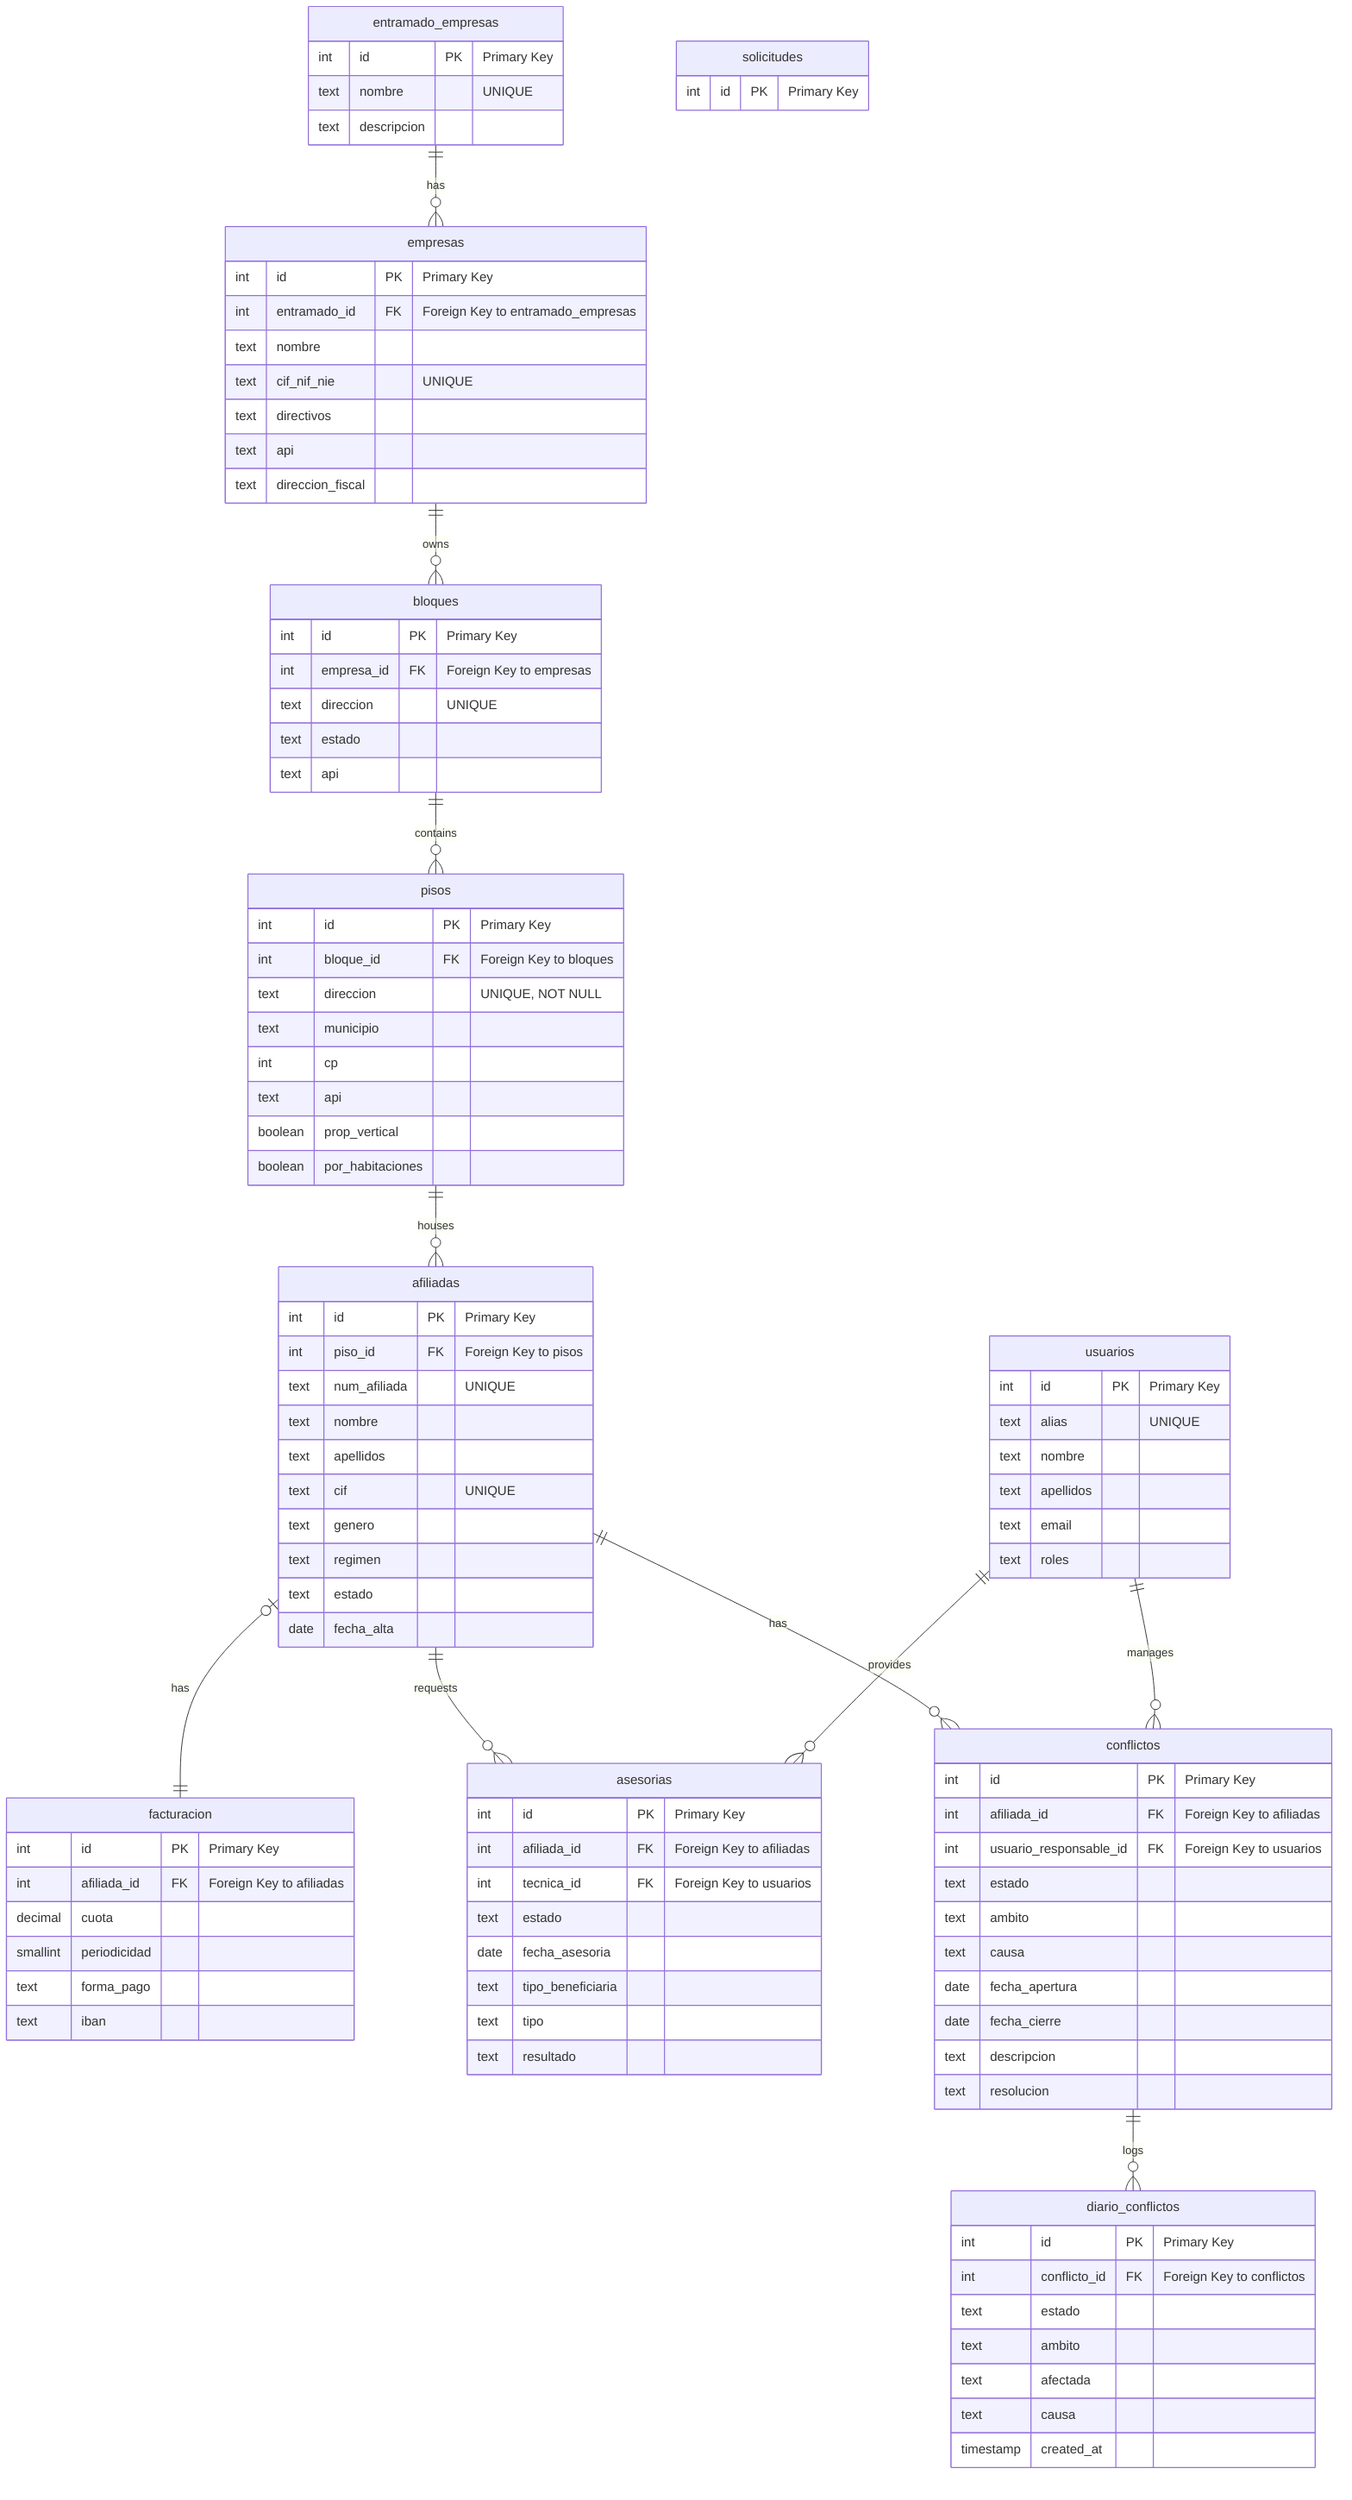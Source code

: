 erDiagram
    entramado_empresas {
        int id PK "Primary Key"
        text nombre "UNIQUE"
        text descripcion
    }

    empresas {
        int id PK "Primary Key"
        int entramado_id FK "Foreign Key to entramado_empresas"
        text nombre
        text cif_nif_nie "UNIQUE"
        text directivos
        text api
        text direccion_fiscal
    }

    bloques {
        int id PK "Primary Key"
        int empresa_id FK "Foreign Key to empresas"
        text direccion "UNIQUE"
        text estado
        text api
    }

    pisos {
        int id PK "Primary Key"
        int bloque_id FK "Foreign Key to bloques"
        text direccion "UNIQUE, NOT NULL"
        text municipio
        int cp
        text api
        boolean prop_vertical
        boolean por_habitaciones
    }

    afiliadas {
        int id PK "Primary Key"
        int piso_id FK "Foreign Key to pisos"
        text num_afiliada "UNIQUE"
        text nombre
        text apellidos
        text cif "UNIQUE"
        text genero
        text regimen
        text estado
        date fecha_alta
    }

    facturacion {
        int id PK "Primary Key"
        int afiliada_id FK "Foreign Key to afiliadas"
        decimal cuota
        smallint periodicidad
        text forma_pago
        text iban
    }

    usuarios {
        int id PK "Primary Key"
        text alias "UNIQUE"
        text nombre
        text apellidos
        text email
        text roles
    }

    asesorias {
        int id PK "Primary Key"
        int afiliada_id FK "Foreign Key to afiliadas"
        int tecnica_id FK "Foreign Key to usuarios"
        text estado
        date fecha_asesoria
        text tipo_beneficiaria
        text tipo
        text resultado
    }

    conflictos {
        int id PK "Primary Key"
        int afiliada_id FK "Foreign Key to afiliadas"
        int usuario_responsable_id FK "Foreign Key to usuarios"
        text estado
        text ambito
        text causa
        date fecha_apertura
        date fecha_cierre
        text descripcion
        text resolucion
    }

    diario_conflictos {
        int id PK "Primary Key"
        int conflicto_id FK "Foreign Key to conflictos"
        text estado
        text ambito
        text afectada
        text causa
        timestamp created_at
    }

    solicitudes {
        int id PK "Primary Key"
    }

    entramado_empresas ||--o{ empresas : "has"
    empresas ||--o{ bloques : "owns"
    bloques ||--o{ pisos : "contains"
    pisos ||--o{ afiliadas : "houses"
    afiliadas |o--|| facturacion : "has"
    afiliadas ||--o{ asesorias : "requests"
    usuarios ||--o{ asesorias : "provides"
    afiliadas ||--o{ conflictos : "has"
    usuarios ||--o{ conflictos : "manages"
    conflictos ||--o{ diario_conflictos : "logs"